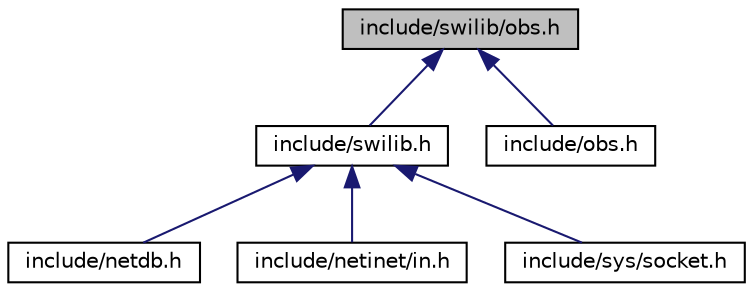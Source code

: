 digraph "include/swilib/obs.h"
{
 // LATEX_PDF_SIZE
  edge [fontname="Helvetica",fontsize="10",labelfontname="Helvetica",labelfontsize="10"];
  node [fontname="Helvetica",fontsize="10",shape=record];
  Node1 [label="include/swilib/obs.h",height=0.2,width=0.4,color="black", fillcolor="grey75", style="filled", fontcolor="black",tooltip=" "];
  Node1 -> Node2 [dir="back",color="midnightblue",fontsize="10",style="solid",fontname="Helvetica"];
  Node2 [label="include/swilib.h",height=0.2,width=0.4,color="black", fillcolor="white", style="filled",URL="$swilib_8h.html",tooltip=" "];
  Node2 -> Node3 [dir="back",color="midnightblue",fontsize="10",style="solid",fontname="Helvetica"];
  Node3 [label="include/netdb.h",height=0.2,width=0.4,color="black", fillcolor="white", style="filled",URL="$netdb_8h.html",tooltip=" "];
  Node2 -> Node4 [dir="back",color="midnightblue",fontsize="10",style="solid",fontname="Helvetica"];
  Node4 [label="include/netinet/in.h",height=0.2,width=0.4,color="black", fillcolor="white", style="filled",URL="$in_8h.html",tooltip=" "];
  Node2 -> Node5 [dir="back",color="midnightblue",fontsize="10",style="solid",fontname="Helvetica"];
  Node5 [label="include/sys/socket.h",height=0.2,width=0.4,color="black", fillcolor="white", style="filled",URL="$sys_2socket_8h.html",tooltip=" "];
  Node1 -> Node6 [dir="back",color="midnightblue",fontsize="10",style="solid",fontname="Helvetica"];
  Node6 [label="include/obs.h",height=0.2,width=0.4,color="black", fillcolor="white", style="filled",URL="$obs_8h.html",tooltip=" "];
}

